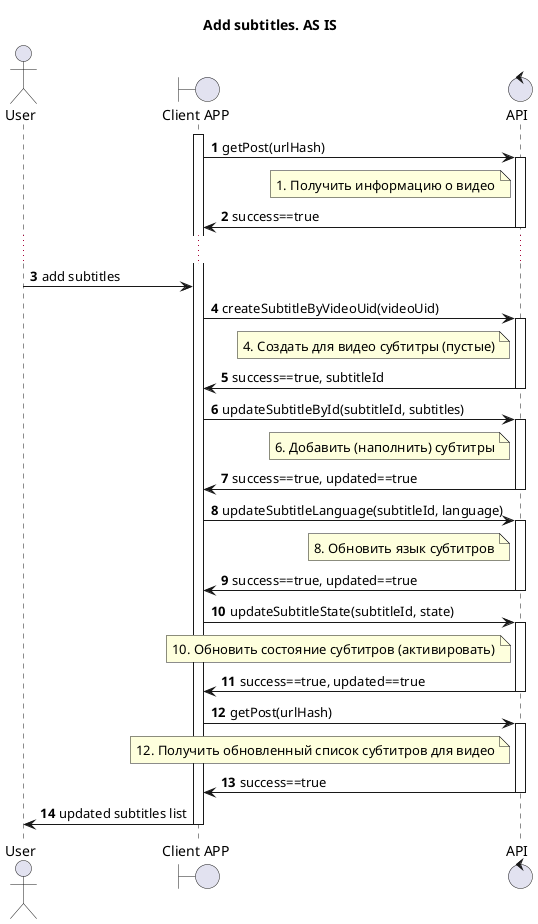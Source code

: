 @startuml
'https://plantuml.com/sequence-diagram
title "Add subtitles. AS IS"

actor User as U
boundary "Client APP" as GUI
control "API" as C

autonumber

activate GUI
GUI -> C: getPost(urlHash)
activate C

note left C
%autonumber%. Получить информацию о видео
end note

C -> GUI: success==true
deactivate C
...
U -> GUI: add subtitles
GUI -> C: createSubtitleByVideoUid(videoUid)
activate C

note left C
%autonumber%. Создать для видео субтитры (пустые)
end note

C -> GUI: success==true, subtitleId
deactivate C

GUI -> C: updateSubtitleById(subtitleId, subtitles)
activate C

note left C
%autonumber%. Добавить (наполнить) субтитры
end note

C -> GUI: success==true, updated==true
deactivate C

GUI -> C: updateSubtitleLanguage(subtitleId, language)
activate C

note left C
%autonumber%. Обновить язык субтитров
end note

C -> GUI: success==true, updated==true


deactivate C

GUI -> C: updateSubtitleState(subtitleId, state)
activate C

note left C
%autonumber%. Обновить состояние субтитров (активировать)
end note

C -> GUI: success==true, updated==true
deactivate C

GUI -> C: getPost(urlHash)
activate C

note left C
%autonumber%. Получить обновленный список субтитров для видео
end note

C -> GUI: success==true
deactivate C

GUI -> U: updated subtitles list
deactivate GUI

@enduml